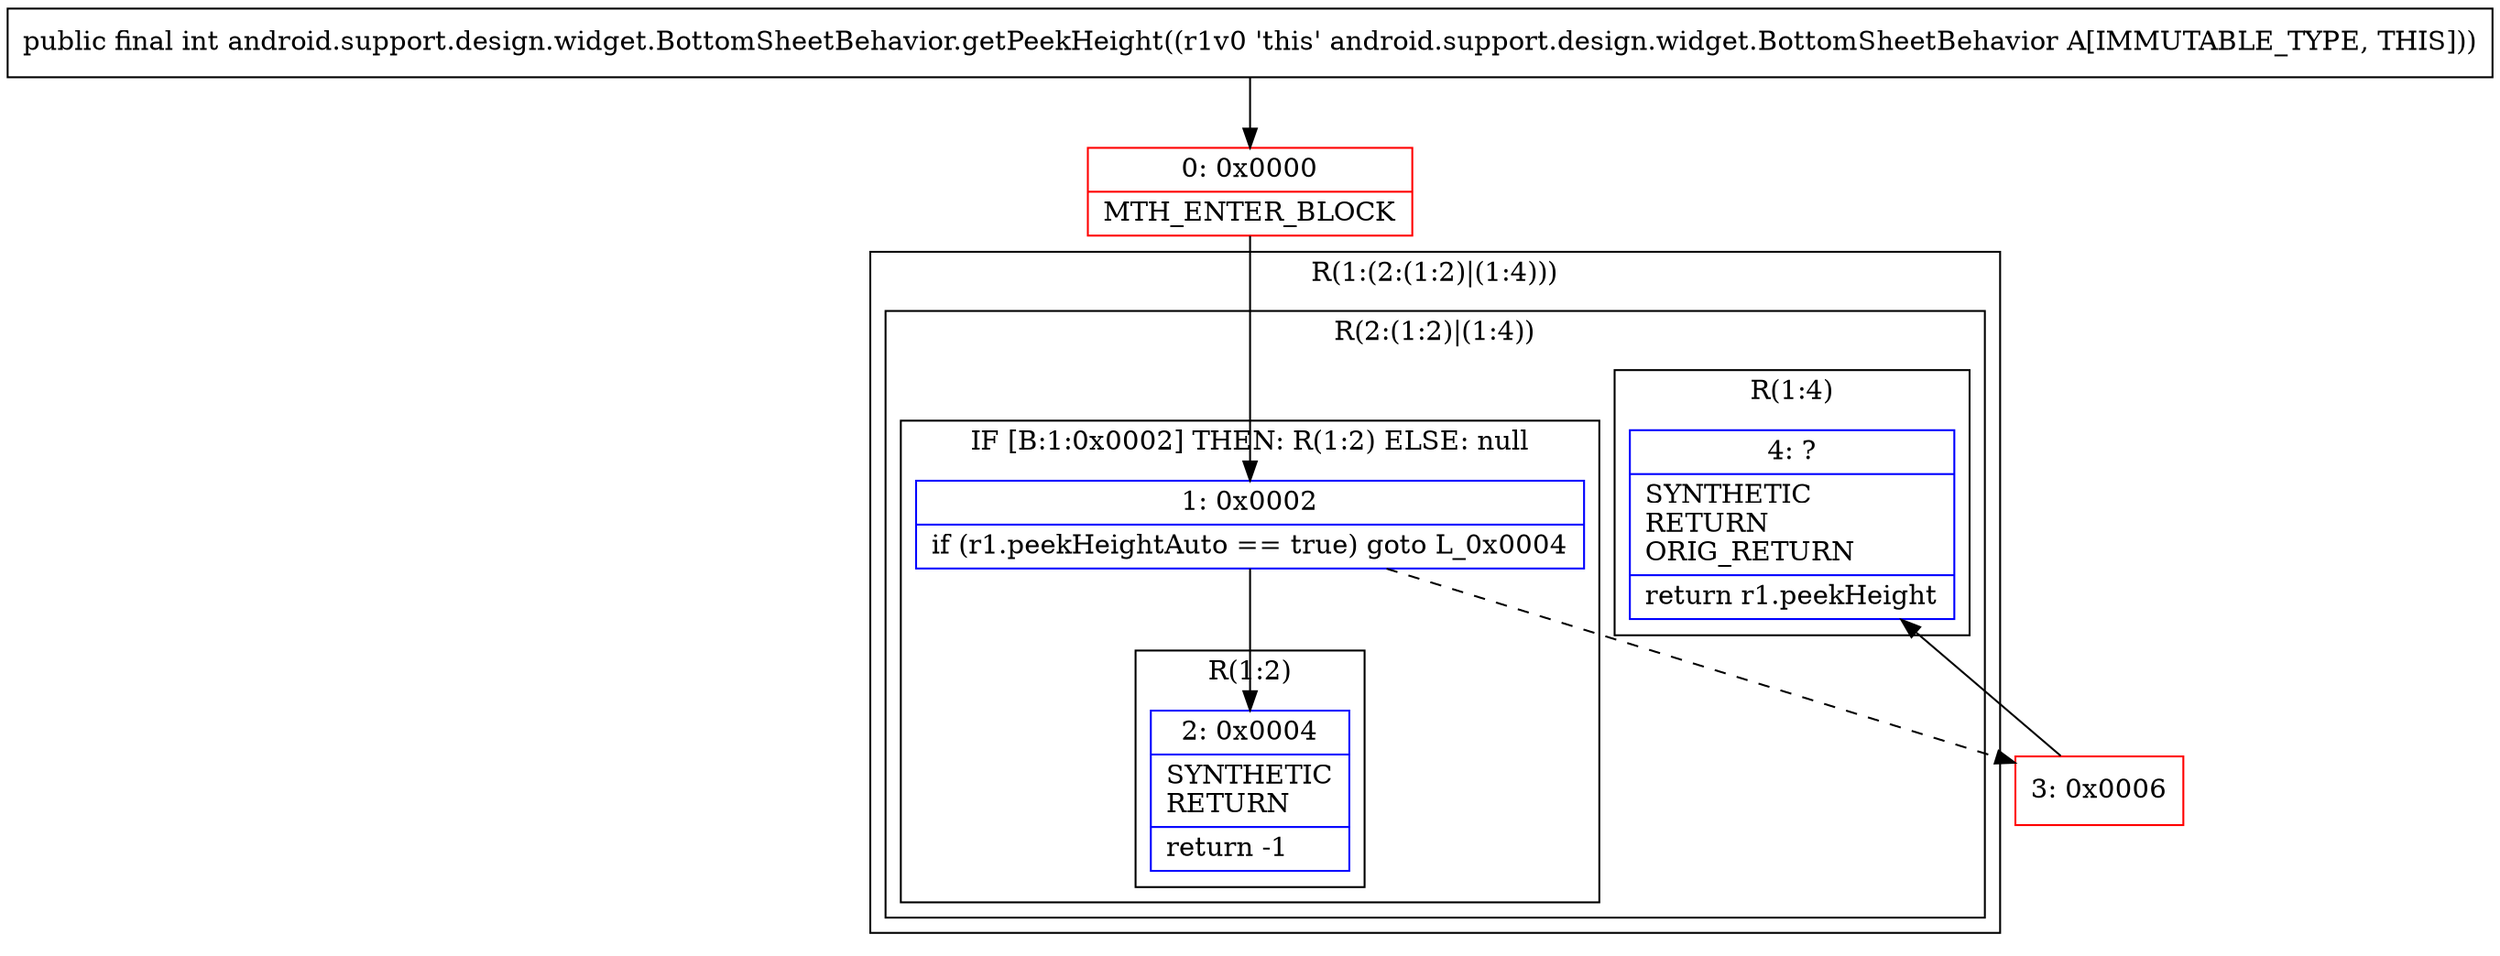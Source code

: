 digraph "CFG forandroid.support.design.widget.BottomSheetBehavior.getPeekHeight()I" {
subgraph cluster_Region_2003220156 {
label = "R(1:(2:(1:2)|(1:4)))";
node [shape=record,color=blue];
subgraph cluster_Region_1280050997 {
label = "R(2:(1:2)|(1:4))";
node [shape=record,color=blue];
subgraph cluster_IfRegion_1117034870 {
label = "IF [B:1:0x0002] THEN: R(1:2) ELSE: null";
node [shape=record,color=blue];
Node_1 [shape=record,label="{1\:\ 0x0002|if (r1.peekHeightAuto == true) goto L_0x0004\l}"];
subgraph cluster_Region_2051043675 {
label = "R(1:2)";
node [shape=record,color=blue];
Node_2 [shape=record,label="{2\:\ 0x0004|SYNTHETIC\lRETURN\l|return \-1\l}"];
}
}
subgraph cluster_Region_953285625 {
label = "R(1:4)";
node [shape=record,color=blue];
Node_4 [shape=record,label="{4\:\ ?|SYNTHETIC\lRETURN\lORIG_RETURN\l|return r1.peekHeight\l}"];
}
}
}
Node_0 [shape=record,color=red,label="{0\:\ 0x0000|MTH_ENTER_BLOCK\l}"];
Node_3 [shape=record,color=red,label="{3\:\ 0x0006}"];
MethodNode[shape=record,label="{public final int android.support.design.widget.BottomSheetBehavior.getPeekHeight((r1v0 'this' android.support.design.widget.BottomSheetBehavior A[IMMUTABLE_TYPE, THIS])) }"];
MethodNode -> Node_0;
Node_1 -> Node_2;
Node_1 -> Node_3[style=dashed];
Node_0 -> Node_1;
Node_3 -> Node_4;
}

